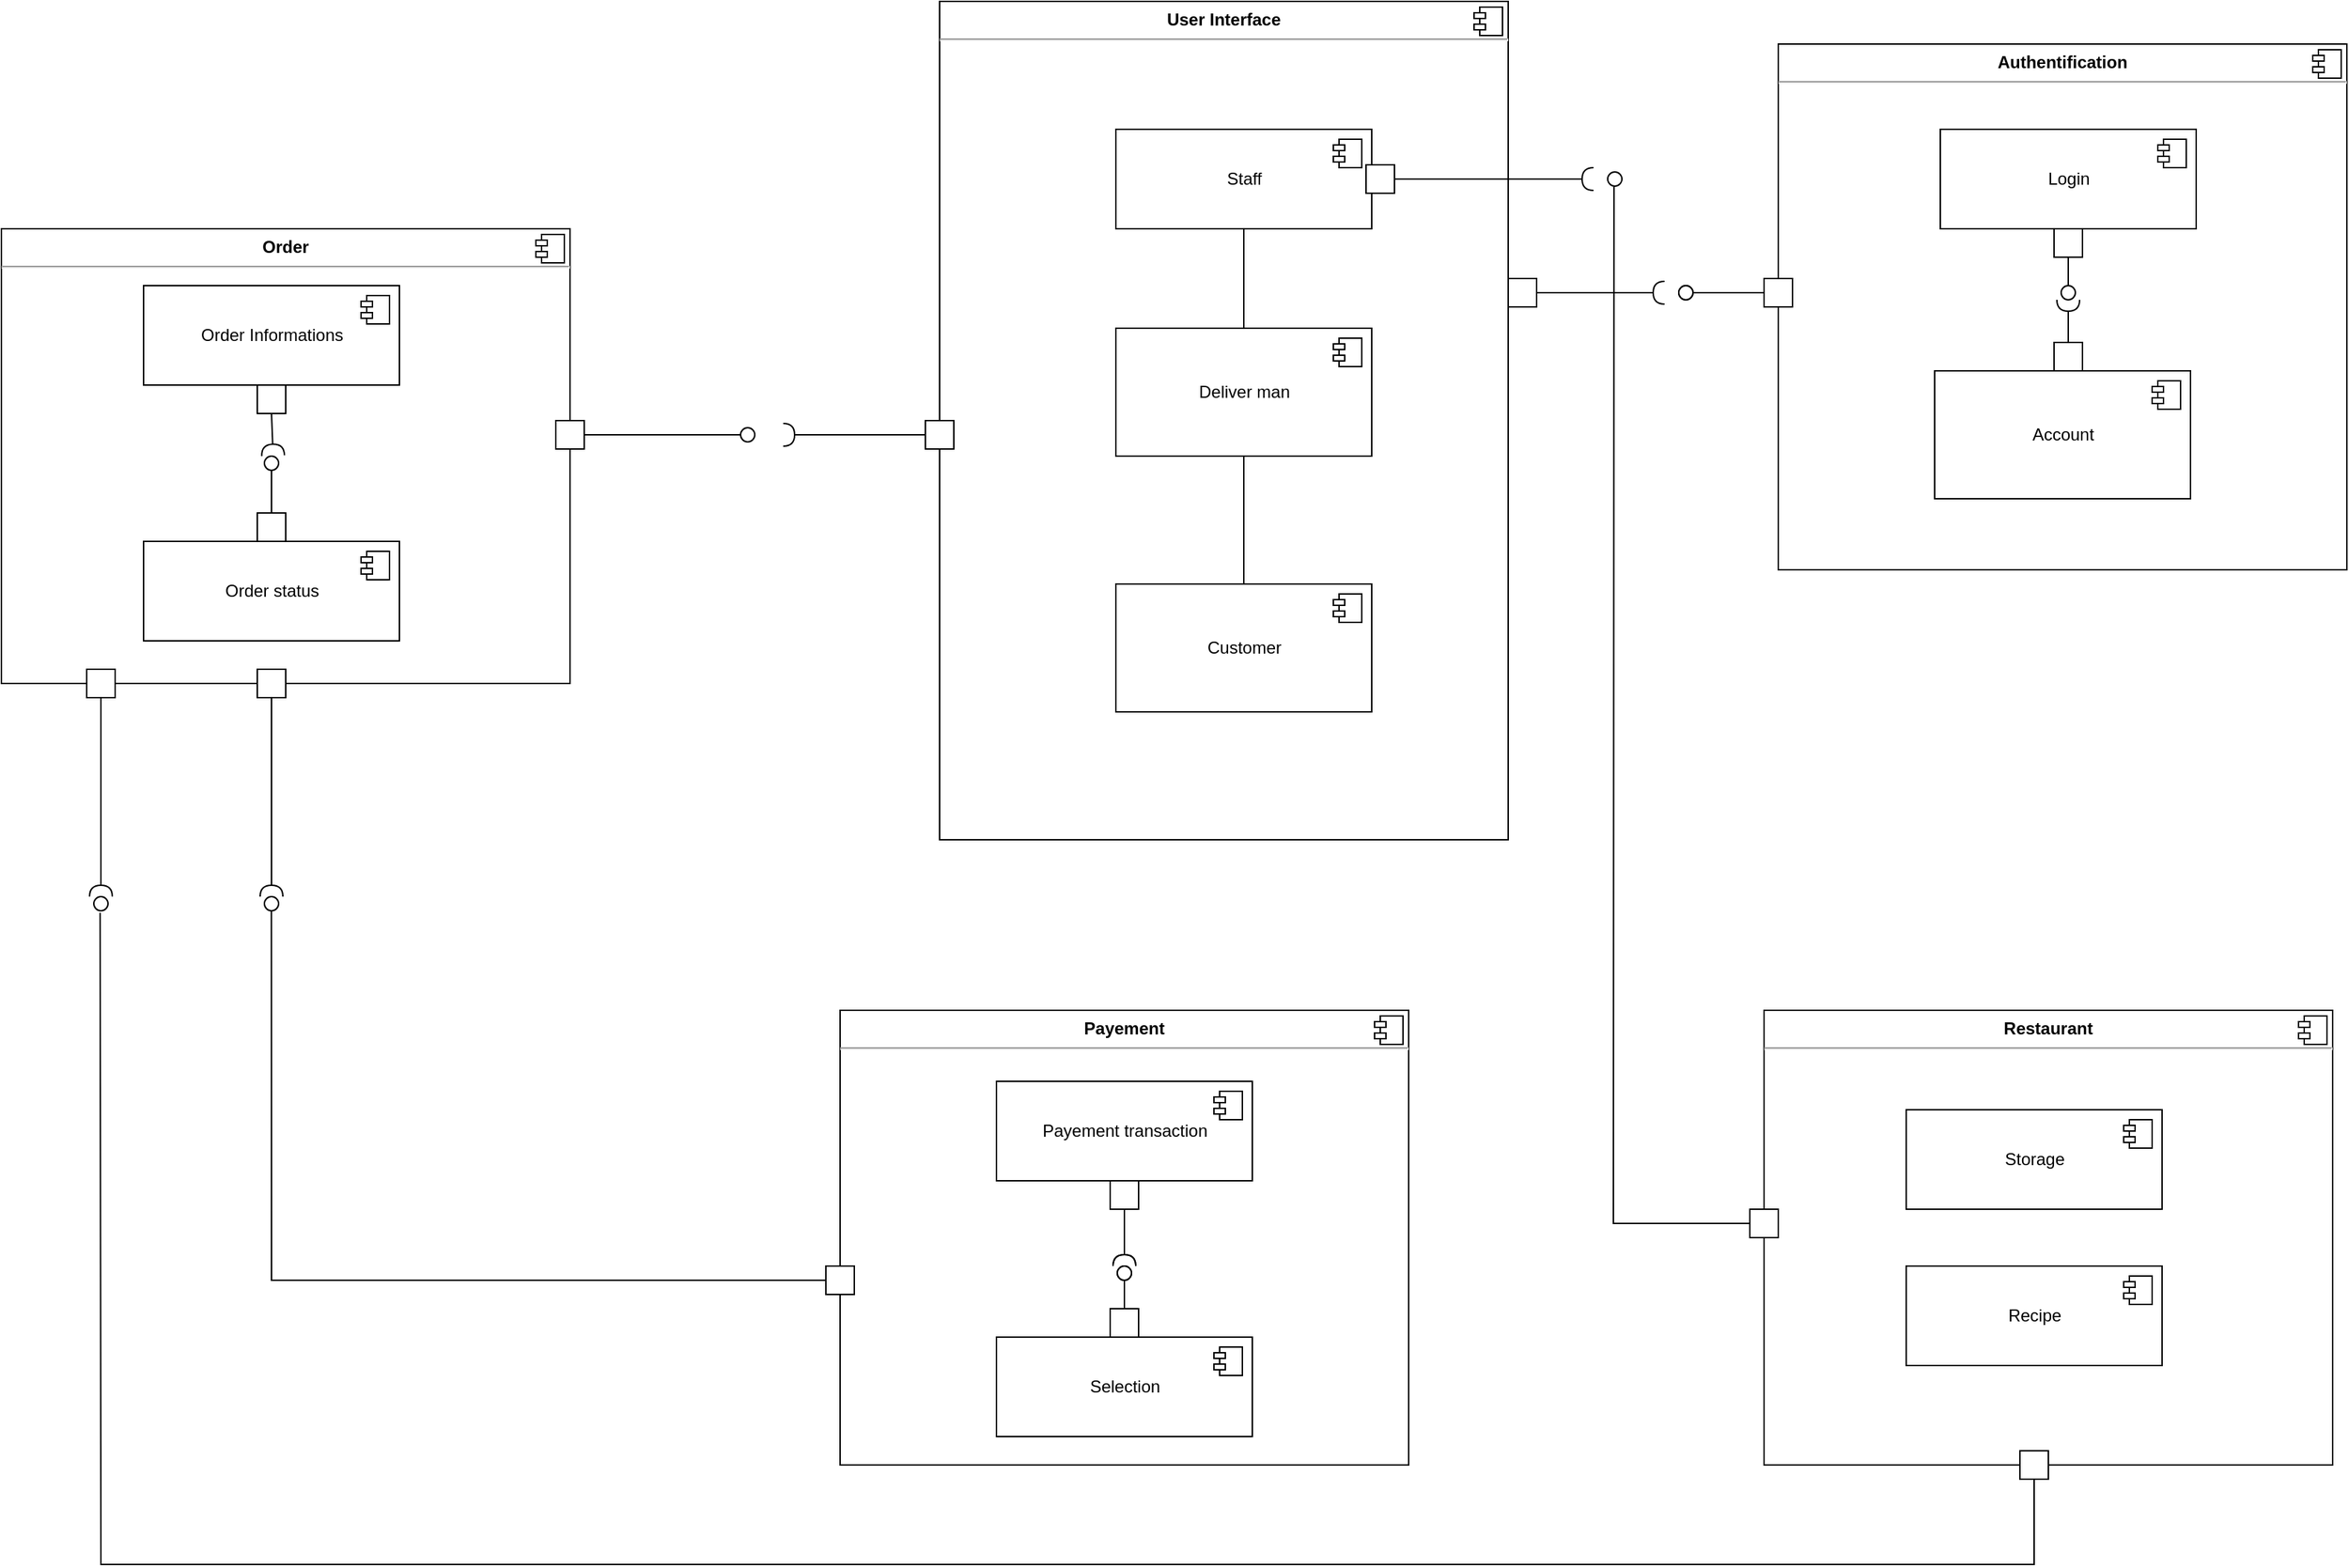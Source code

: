 <mxfile version="14.6.11" type="device"><diagram id="FloPJX0pUpzcC0EUmURW" name="Page-1"><mxGraphModel dx="2331" dy="377" grid="1" gridSize="10" guides="1" tooltips="1" connect="1" arrows="1" fold="1" page="1" pageScale="1" pageWidth="827" pageHeight="1169" math="0" shadow="0"><root><mxCell id="0"/><mxCell id="1" parent="0"/><mxCell id="NtSYsegN15gNgxCsm4p8-1" value="&lt;p style=&quot;margin: 0px ; margin-top: 6px ; text-align: center&quot;&gt;&lt;b&gt;Authentification&lt;/b&gt;&lt;br&gt;&lt;/p&gt;&lt;hr&gt;&lt;p style=&quot;margin: 0px ; margin-left: 8px&quot;&gt;&lt;br&gt;&lt;/p&gt;" style="align=left;overflow=fill;html=1;dropTarget=0;" parent="1" vertex="1"><mxGeometry x="300" y="100" width="400" height="370" as="geometry"/></mxCell><mxCell id="NtSYsegN15gNgxCsm4p8-2" value="" style="shape=component;jettyWidth=8;jettyHeight=4;" parent="NtSYsegN15gNgxCsm4p8-1" vertex="1"><mxGeometry x="1" width="20" height="20" relative="1" as="geometry"><mxPoint x="-24" y="4" as="offset"/></mxGeometry></mxCell><mxCell id="NtSYsegN15gNgxCsm4p8-3" value="Login" style="html=1;dropTarget=0;" parent="1" vertex="1"><mxGeometry x="414" y="160" width="180" height="70" as="geometry"/></mxCell><mxCell id="NtSYsegN15gNgxCsm4p8-4" value="" style="shape=module;jettyWidth=8;jettyHeight=4;" parent="NtSYsegN15gNgxCsm4p8-3" vertex="1"><mxGeometry x="1" width="20" height="20" relative="1" as="geometry"><mxPoint x="-27" y="7" as="offset"/></mxGeometry></mxCell><mxCell id="NtSYsegN15gNgxCsm4p8-5" value="Account" style="html=1;dropTarget=0;" parent="1" vertex="1"><mxGeometry x="410" y="330" width="180" height="90" as="geometry"/></mxCell><mxCell id="NtSYsegN15gNgxCsm4p8-6" value="" style="shape=module;jettyWidth=8;jettyHeight=4;" parent="NtSYsegN15gNgxCsm4p8-5" vertex="1"><mxGeometry x="1" width="20" height="20" relative="1" as="geometry"><mxPoint x="-27" y="7" as="offset"/></mxGeometry></mxCell><mxCell id="NtSYsegN15gNgxCsm4p8-10" value="" style="whiteSpace=wrap;html=1;aspect=fixed;" parent="1" vertex="1"><mxGeometry x="494" y="230" width="20" height="20" as="geometry"/></mxCell><mxCell id="NtSYsegN15gNgxCsm4p8-11" value="" style="whiteSpace=wrap;html=1;aspect=fixed;" parent="1" vertex="1"><mxGeometry x="494" y="310" width="20" height="20" as="geometry"/></mxCell><mxCell id="NtSYsegN15gNgxCsm4p8-15" value="" style="rounded=0;orthogonalLoop=1;jettySize=auto;html=1;endArrow=none;endFill=0;exitX=0.5;exitY=1;exitDx=0;exitDy=0;" parent="1" source="NtSYsegN15gNgxCsm4p8-10" target="NtSYsegN15gNgxCsm4p8-17" edge="1"><mxGeometry relative="1" as="geometry"><mxPoint x="370" y="405" as="sourcePoint"/></mxGeometry></mxCell><mxCell id="NtSYsegN15gNgxCsm4p8-16" value="" style="rounded=0;orthogonalLoop=1;jettySize=auto;html=1;endArrow=halfCircle;endFill=0;endSize=6;strokeWidth=1;exitX=0.5;exitY=0;exitDx=0;exitDy=0;" parent="1" source="NtSYsegN15gNgxCsm4p8-11" target="NtSYsegN15gNgxCsm4p8-17" edge="1"><mxGeometry relative="1" as="geometry"><mxPoint x="503.5" y="300" as="sourcePoint"/><mxPoint x="503.5" y="290" as="targetPoint"/></mxGeometry></mxCell><mxCell id="NtSYsegN15gNgxCsm4p8-17" value="" style="ellipse;whiteSpace=wrap;html=1;fontFamily=Helvetica;fontSize=12;fontColor=#000000;align=center;strokeColor=#000000;fillColor=#ffffff;points=[];aspect=fixed;resizable=0;" parent="1" vertex="1"><mxGeometry x="499" y="270" width="10" height="10" as="geometry"/></mxCell><mxCell id="NtSYsegN15gNgxCsm4p8-18" value="&lt;p style=&quot;margin: 0px ; margin-top: 6px ; text-align: center&quot;&gt;&lt;b&gt;User Interface&lt;/b&gt;&lt;br&gt;&lt;/p&gt;&lt;hr&gt;&lt;p style=&quot;margin: 0px ; margin-left: 8px&quot;&gt;&lt;br&gt;&lt;/p&gt;" style="align=left;overflow=fill;html=1;dropTarget=0;" parent="1" vertex="1"><mxGeometry x="-290" y="70" width="400" height="590" as="geometry"/></mxCell><mxCell id="NtSYsegN15gNgxCsm4p8-19" value="" style="shape=component;jettyWidth=8;jettyHeight=4;" parent="NtSYsegN15gNgxCsm4p8-18" vertex="1"><mxGeometry x="1" width="20" height="20" relative="1" as="geometry"><mxPoint x="-24" y="4" as="offset"/></mxGeometry></mxCell><mxCell id="NtSYsegN15gNgxCsm4p8-20" value="Staff" style="html=1;dropTarget=0;" parent="1" vertex="1"><mxGeometry x="-166" y="160" width="180" height="70" as="geometry"/></mxCell><mxCell id="NtSYsegN15gNgxCsm4p8-21" value="" style="shape=module;jettyWidth=8;jettyHeight=4;" parent="NtSYsegN15gNgxCsm4p8-20" vertex="1"><mxGeometry x="1" width="20" height="20" relative="1" as="geometry"><mxPoint x="-27" y="7" as="offset"/></mxGeometry></mxCell><mxCell id="NtSYsegN15gNgxCsm4p8-22" value="Deliver man" style="html=1;dropTarget=0;" parent="1" vertex="1"><mxGeometry x="-166" y="300" width="180" height="90" as="geometry"/></mxCell><mxCell id="NtSYsegN15gNgxCsm4p8-23" value="" style="shape=module;jettyWidth=8;jettyHeight=4;" parent="NtSYsegN15gNgxCsm4p8-22" vertex="1"><mxGeometry x="1" width="20" height="20" relative="1" as="geometry"><mxPoint x="-27" y="7" as="offset"/></mxGeometry></mxCell><mxCell id="NtSYsegN15gNgxCsm4p8-30" value="Customer" style="html=1;dropTarget=0;" parent="1" vertex="1"><mxGeometry x="-166" y="480" width="180" height="90" as="geometry"/></mxCell><mxCell id="NtSYsegN15gNgxCsm4p8-31" value="" style="shape=module;jettyWidth=8;jettyHeight=4;" parent="NtSYsegN15gNgxCsm4p8-30" vertex="1"><mxGeometry x="1" width="20" height="20" relative="1" as="geometry"><mxPoint x="-27" y="7" as="offset"/></mxGeometry></mxCell><mxCell id="NtSYsegN15gNgxCsm4p8-32" value="" style="whiteSpace=wrap;html=1;aspect=fixed;" parent="1" vertex="1"><mxGeometry x="290" y="265" width="20" height="20" as="geometry"/></mxCell><mxCell id="NtSYsegN15gNgxCsm4p8-33" value="" style="whiteSpace=wrap;html=1;aspect=fixed;" parent="1" vertex="1"><mxGeometry x="110" y="265" width="20" height="20" as="geometry"/></mxCell><mxCell id="NtSYsegN15gNgxCsm4p8-37" value="" style="rounded=0;orthogonalLoop=1;jettySize=auto;html=1;endArrow=none;endFill=0;entryX=0;entryY=0.5;entryDx=0;entryDy=0;startArrow=none;" parent="1" source="NtSYsegN15gNgxCsm4p8-39" target="NtSYsegN15gNgxCsm4p8-32" edge="1"><mxGeometry relative="1" as="geometry"><mxPoint x="240" y="275" as="sourcePoint"/><mxPoint x="190" y="275" as="targetPoint"/></mxGeometry></mxCell><mxCell id="NtSYsegN15gNgxCsm4p8-38" value="" style="rounded=0;orthogonalLoop=1;jettySize=auto;html=1;endArrow=halfCircle;endFill=0;endSize=6;strokeWidth=1;exitX=1;exitY=0.5;exitDx=0;exitDy=0;" parent="1" source="NtSYsegN15gNgxCsm4p8-33" edge="1"><mxGeometry relative="1" as="geometry"><mxPoint x="190" y="260" as="sourcePoint"/><mxPoint x="220" y="275" as="targetPoint"/></mxGeometry></mxCell><mxCell id="NtSYsegN15gNgxCsm4p8-41" value="" style="endArrow=none;html=1;entryX=0.5;entryY=1;entryDx=0;entryDy=0;exitX=0.5;exitY=0;exitDx=0;exitDy=0;" parent="1" source="NtSYsegN15gNgxCsm4p8-22" target="NtSYsegN15gNgxCsm4p8-20" edge="1"><mxGeometry width="50" height="50" relative="1" as="geometry"><mxPoint x="-200" y="350" as="sourcePoint"/><mxPoint x="-150" y="300" as="targetPoint"/></mxGeometry></mxCell><mxCell id="NtSYsegN15gNgxCsm4p8-42" value="" style="endArrow=none;html=1;entryX=0.5;entryY=1;entryDx=0;entryDy=0;exitX=0.5;exitY=0;exitDx=0;exitDy=0;" parent="1" source="NtSYsegN15gNgxCsm4p8-30" target="NtSYsegN15gNgxCsm4p8-22" edge="1"><mxGeometry width="50" height="50" relative="1" as="geometry"><mxPoint x="-66" y="310" as="sourcePoint"/><mxPoint x="-66" y="240" as="targetPoint"/></mxGeometry></mxCell><mxCell id="NtSYsegN15gNgxCsm4p8-43" value="&lt;p style=&quot;margin: 0px ; margin-top: 6px ; text-align: center&quot;&gt;&lt;b&gt;Order&lt;/b&gt;&lt;br&gt;&lt;/p&gt;&lt;hr&gt;&lt;p style=&quot;margin: 0px ; margin-left: 8px&quot;&gt;&lt;br&gt;&lt;/p&gt;" style="align=left;overflow=fill;html=1;dropTarget=0;" parent="1" vertex="1"><mxGeometry x="-950" y="230" width="400" height="320" as="geometry"/></mxCell><mxCell id="NtSYsegN15gNgxCsm4p8-44" value="" style="shape=component;jettyWidth=8;jettyHeight=4;" parent="NtSYsegN15gNgxCsm4p8-43" vertex="1"><mxGeometry x="1" width="20" height="20" relative="1" as="geometry"><mxPoint x="-24" y="4" as="offset"/></mxGeometry></mxCell><mxCell id="NtSYsegN15gNgxCsm4p8-45" value="Order Informations" style="html=1;dropTarget=0;" parent="1" vertex="1"><mxGeometry x="-850" y="270" width="180" height="70" as="geometry"/></mxCell><mxCell id="NtSYsegN15gNgxCsm4p8-46" value="" style="shape=module;jettyWidth=8;jettyHeight=4;" parent="NtSYsegN15gNgxCsm4p8-45" vertex="1"><mxGeometry x="1" width="20" height="20" relative="1" as="geometry"><mxPoint x="-27" y="7" as="offset"/></mxGeometry></mxCell><mxCell id="NtSYsegN15gNgxCsm4p8-55" value="Order status" style="html=1;dropTarget=0;" parent="1" vertex="1"><mxGeometry x="-850" y="450" width="180" height="70" as="geometry"/></mxCell><mxCell id="NtSYsegN15gNgxCsm4p8-56" value="" style="shape=module;jettyWidth=8;jettyHeight=4;" parent="NtSYsegN15gNgxCsm4p8-55" vertex="1"><mxGeometry x="1" width="20" height="20" relative="1" as="geometry"><mxPoint x="-27" y="7" as="offset"/></mxGeometry></mxCell><mxCell id="NtSYsegN15gNgxCsm4p8-57" value="&lt;p style=&quot;margin: 0px ; margin-top: 6px ; text-align: center&quot;&gt;&lt;b&gt;Restaurant&lt;/b&gt;&lt;br&gt;&lt;/p&gt;&lt;hr&gt;&lt;p style=&quot;margin: 0px ; margin-left: 8px&quot;&gt;&lt;br&gt;&lt;/p&gt;" style="align=left;overflow=fill;html=1;dropTarget=0;" parent="1" vertex="1"><mxGeometry x="290" y="780" width="400" height="320" as="geometry"/></mxCell><mxCell id="NtSYsegN15gNgxCsm4p8-58" value="" style="shape=component;jettyWidth=8;jettyHeight=4;" parent="NtSYsegN15gNgxCsm4p8-57" vertex="1"><mxGeometry x="1" width="20" height="20" relative="1" as="geometry"><mxPoint x="-24" y="4" as="offset"/></mxGeometry></mxCell><mxCell id="NtSYsegN15gNgxCsm4p8-59" value="Storage" style="html=1;dropTarget=0;" parent="1" vertex="1"><mxGeometry x="390" y="850" width="180" height="70" as="geometry"/></mxCell><mxCell id="NtSYsegN15gNgxCsm4p8-60" value="" style="shape=module;jettyWidth=8;jettyHeight=4;" parent="NtSYsegN15gNgxCsm4p8-59" vertex="1"><mxGeometry x="1" width="20" height="20" relative="1" as="geometry"><mxPoint x="-27" y="7" as="offset"/></mxGeometry></mxCell><mxCell id="NtSYsegN15gNgxCsm4p8-61" value="Recipe" style="html=1;dropTarget=0;" parent="1" vertex="1"><mxGeometry x="390" y="960" width="180" height="70" as="geometry"/></mxCell><mxCell id="NtSYsegN15gNgxCsm4p8-62" value="" style="shape=module;jettyWidth=8;jettyHeight=4;" parent="NtSYsegN15gNgxCsm4p8-61" vertex="1"><mxGeometry x="1" width="20" height="20" relative="1" as="geometry"><mxPoint x="-27" y="7" as="offset"/></mxGeometry></mxCell><mxCell id="NtSYsegN15gNgxCsm4p8-63" value="&lt;p style=&quot;margin: 0px ; margin-top: 6px ; text-align: center&quot;&gt;&lt;b&gt;Payement&lt;/b&gt;&lt;br&gt;&lt;/p&gt;&lt;hr&gt;&lt;p style=&quot;margin: 0px ; margin-left: 8px&quot;&gt;&lt;br&gt;&lt;/p&gt;" style="align=left;overflow=fill;html=1;dropTarget=0;" parent="1" vertex="1"><mxGeometry x="-360" y="780" width="400" height="320" as="geometry"/></mxCell><mxCell id="NtSYsegN15gNgxCsm4p8-64" value="" style="shape=component;jettyWidth=8;jettyHeight=4;" parent="NtSYsegN15gNgxCsm4p8-63" vertex="1"><mxGeometry x="1" width="20" height="20" relative="1" as="geometry"><mxPoint x="-24" y="4" as="offset"/></mxGeometry></mxCell><mxCell id="NtSYsegN15gNgxCsm4p8-65" value="Payement transaction" style="html=1;dropTarget=0;" parent="1" vertex="1"><mxGeometry x="-250" y="830" width="180" height="70" as="geometry"/></mxCell><mxCell id="NtSYsegN15gNgxCsm4p8-66" value="" style="shape=module;jettyWidth=8;jettyHeight=4;" parent="NtSYsegN15gNgxCsm4p8-65" vertex="1"><mxGeometry x="1" width="20" height="20" relative="1" as="geometry"><mxPoint x="-27" y="7" as="offset"/></mxGeometry></mxCell><mxCell id="NtSYsegN15gNgxCsm4p8-67" value="Selection" style="html=1;dropTarget=0;" parent="1" vertex="1"><mxGeometry x="-250" y="1010" width="180" height="70" as="geometry"/></mxCell><mxCell id="NtSYsegN15gNgxCsm4p8-68" value="" style="shape=module;jettyWidth=8;jettyHeight=4;" parent="NtSYsegN15gNgxCsm4p8-67" vertex="1"><mxGeometry x="1" width="20" height="20" relative="1" as="geometry"><mxPoint x="-27" y="7" as="offset"/></mxGeometry></mxCell><mxCell id="NtSYsegN15gNgxCsm4p8-70" value="" style="whiteSpace=wrap;html=1;aspect=fixed;" parent="1" vertex="1"><mxGeometry x="280" y="920" width="20" height="20" as="geometry"/></mxCell><mxCell id="NtSYsegN15gNgxCsm4p8-71" value="" style="whiteSpace=wrap;html=1;aspect=fixed;" parent="1" vertex="1"><mxGeometry x="-370" y="960" width="20" height="20" as="geometry"/></mxCell><mxCell id="NtSYsegN15gNgxCsm4p8-72" value="" style="whiteSpace=wrap;html=1;aspect=fixed;" parent="1" vertex="1"><mxGeometry x="-770" y="540" width="20" height="20" as="geometry"/></mxCell><mxCell id="NtSYsegN15gNgxCsm4p8-73" value="" style="whiteSpace=wrap;html=1;aspect=fixed;" parent="1" vertex="1"><mxGeometry x="-560" y="365" width="20" height="20" as="geometry"/></mxCell><mxCell id="NtSYsegN15gNgxCsm4p8-79" value="" style="whiteSpace=wrap;html=1;aspect=fixed;" parent="1" vertex="1"><mxGeometry x="10" y="185" width="20" height="20" as="geometry"/></mxCell><mxCell id="NtSYsegN15gNgxCsm4p8-80" value="" style="rounded=0;orthogonalLoop=1;jettySize=auto;html=1;endArrow=halfCircle;endFill=0;endSize=6;strokeWidth=1;exitX=0;exitY=0.5;exitDx=0;exitDy=0;" parent="1" source="NtSYsegN15gNgxCsm4p8-84" edge="1"><mxGeometry relative="1" as="geometry"><mxPoint x="140.0" y="285" as="sourcePoint"/><mxPoint x="-400" y="375" as="targetPoint"/></mxGeometry></mxCell><mxCell id="NtSYsegN15gNgxCsm4p8-81" value="" style="rounded=0;orthogonalLoop=1;jettySize=auto;html=1;endArrow=halfCircle;endFill=0;endSize=6;strokeWidth=1;exitX=1;exitY=0.5;exitDx=0;exitDy=0;" parent="1" source="NtSYsegN15gNgxCsm4p8-79" edge="1"><mxGeometry relative="1" as="geometry"><mxPoint x="150.0" y="295" as="sourcePoint"/><mxPoint x="170" y="195" as="targetPoint"/></mxGeometry></mxCell><mxCell id="NtSYsegN15gNgxCsm4p8-82" value="" style="rounded=0;orthogonalLoop=1;jettySize=auto;html=1;endArrow=halfCircle;endFill=0;endSize=6;strokeWidth=1;exitX=0.5;exitY=1;exitDx=0;exitDy=0;" parent="1" source="NtSYsegN15gNgxCsm4p8-109" edge="1"><mxGeometry relative="1" as="geometry"><mxPoint x="-170" y="940" as="sourcePoint"/><mxPoint x="-160" y="960" as="targetPoint"/></mxGeometry></mxCell><mxCell id="NtSYsegN15gNgxCsm4p8-83" value="" style="rounded=0;orthogonalLoop=1;jettySize=auto;html=1;endArrow=halfCircle;endFill=0;endSize=6;strokeWidth=1;exitX=0.5;exitY=1;exitDx=0;exitDy=0;entryX=0.614;entryY=-0.033;entryDx=0;entryDy=0;entryPerimeter=0;" parent="1" source="NtSYsegN15gNgxCsm4p8-127" edge="1" target="NtSYsegN15gNgxCsm4p8-105"><mxGeometry relative="1" as="geometry"><mxPoint x="-758" y="370" as="sourcePoint"/><mxPoint x="-758" y="390" as="targetPoint"/></mxGeometry></mxCell><mxCell id="NtSYsegN15gNgxCsm4p8-84" value="" style="whiteSpace=wrap;html=1;aspect=fixed;" parent="1" vertex="1"><mxGeometry x="-300" y="365" width="20" height="20" as="geometry"/></mxCell><mxCell id="NtSYsegN15gNgxCsm4p8-39" value="" style="ellipse;whiteSpace=wrap;html=1;fontFamily=Helvetica;fontSize=12;fontColor=#000000;align=center;strokeColor=#000000;fillColor=#ffffff;points=[];aspect=fixed;resizable=0;" parent="1" vertex="1"><mxGeometry x="230" y="270" width="10" height="10" as="geometry"/></mxCell><mxCell id="NtSYsegN15gNgxCsm4p8-90" value="" style="ellipse;whiteSpace=wrap;html=1;fontFamily=Helvetica;fontSize=12;fontColor=#000000;align=center;strokeColor=#000000;fillColor=#ffffff;points=[];aspect=fixed;resizable=0;" parent="1" vertex="1"><mxGeometry x="230" y="270" width="10" height="10" as="geometry"/></mxCell><mxCell id="NtSYsegN15gNgxCsm4p8-91" value="" style="rounded=0;orthogonalLoop=1;jettySize=auto;html=1;endArrow=none;endFill=0;startArrow=none;" parent="1" source="NtSYsegN15gNgxCsm4p8-92" edge="1"><mxGeometry relative="1" as="geometry"><mxPoint x="230" y="540" as="sourcePoint"/><mxPoint x="-160" y="990" as="targetPoint"/></mxGeometry></mxCell><mxCell id="NtSYsegN15gNgxCsm4p8-92" value="" style="ellipse;whiteSpace=wrap;html=1;fontFamily=Helvetica;fontSize=12;fontColor=#000000;align=center;strokeColor=#000000;fillColor=#ffffff;points=[];aspect=fixed;resizable=0;" parent="1" vertex="1"><mxGeometry x="-165" y="960" width="10" height="10" as="geometry"/></mxCell><mxCell id="NtSYsegN15gNgxCsm4p8-93" value="" style="rounded=0;orthogonalLoop=1;jettySize=auto;html=1;endArrow=none;endFill=0;entryX=0;entryY=0.5;entryDx=0;entryDy=0;startArrow=none;exitX=0.443;exitY=1.043;exitDx=0;exitDy=0;exitPerimeter=0;" parent="1" source="NtSYsegN15gNgxCsm4p8-94" target="NtSYsegN15gNgxCsm4p8-70" edge="1"><mxGeometry relative="1" as="geometry"><mxPoint x="187" y="519" as="sourcePoint"/><mxPoint x="310" y="295" as="targetPoint"/><Array as="points"><mxPoint x="184" y="930"/></Array></mxGeometry></mxCell><mxCell id="NtSYsegN15gNgxCsm4p8-94" value="" style="ellipse;whiteSpace=wrap;html=1;fontFamily=Helvetica;fontSize=12;fontColor=#000000;align=center;strokeColor=#000000;fillColor=#ffffff;points=[];aspect=fixed;resizable=0;" parent="1" vertex="1"><mxGeometry x="180" y="190" width="10" height="10" as="geometry"/></mxCell><mxCell id="NtSYsegN15gNgxCsm4p8-95" value="" style="rounded=0;orthogonalLoop=1;jettySize=auto;html=1;endArrow=none;endFill=0;startArrow=none;entryX=0;entryY=0.5;entryDx=0;entryDy=0;exitX=0.49;exitY=0.988;exitDx=0;exitDy=0;exitPerimeter=0;" parent="1" target="NtSYsegN15gNgxCsm4p8-71" edge="1" source="NtSYsegN15gNgxCsm4p8-96"><mxGeometry relative="1" as="geometry"><mxPoint x="-760" y="713" as="sourcePoint"/><mxPoint x="-510" y="920" as="targetPoint"/><Array as="points"><mxPoint x="-760" y="970"/></Array></mxGeometry></mxCell><mxCell id="NtSYsegN15gNgxCsm4p8-97" value="" style="rounded=0;orthogonalLoop=1;jettySize=auto;html=1;endArrow=none;endFill=0;entryX=1;entryY=0.5;entryDx=0;entryDy=0;startArrow=none;" parent="1" target="NtSYsegN15gNgxCsm4p8-73" edge="1"><mxGeometry relative="1" as="geometry"><mxPoint x="-430" y="375" as="sourcePoint"/><mxPoint x="330" y="315" as="targetPoint"/></mxGeometry></mxCell><mxCell id="NtSYsegN15gNgxCsm4p8-98" value="" style="ellipse;whiteSpace=wrap;html=1;fontFamily=Helvetica;fontSize=12;fontColor=#000000;align=center;strokeColor=#000000;fillColor=#ffffff;points=[];aspect=fixed;resizable=0;" parent="1" vertex="1"><mxGeometry x="-430" y="370" width="10" height="10" as="geometry"/></mxCell><mxCell id="NtSYsegN15gNgxCsm4p8-99" value="" style="rounded=0;orthogonalLoop=1;jettySize=auto;html=1;endArrow=halfCircle;endFill=0;endSize=6;strokeWidth=1;exitX=0.5;exitY=1;exitDx=0;exitDy=0;" parent="1" source="NtSYsegN15gNgxCsm4p8-72" edge="1"><mxGeometry relative="1" as="geometry"><mxPoint x="-290.0" y="385" as="sourcePoint"/><mxPoint x="-760" y="700" as="targetPoint"/></mxGeometry></mxCell><mxCell id="NtSYsegN15gNgxCsm4p8-96" value="" style="ellipse;whiteSpace=wrap;html=1;fontFamily=Helvetica;fontSize=12;fontColor=#000000;align=center;strokeColor=#000000;fillColor=#ffffff;points=[];aspect=fixed;resizable=0;" parent="1" vertex="1"><mxGeometry x="-765" y="700" width="10" height="10" as="geometry"/></mxCell><mxCell id="NtSYsegN15gNgxCsm4p8-104" value="" style="rounded=0;orthogonalLoop=1;jettySize=auto;html=1;endArrow=none;endFill=0;startArrow=none;" parent="1" source="NtSYsegN15gNgxCsm4p8-126" edge="1"><mxGeometry relative="1" as="geometry"><mxPoint x="-369" y="-10" as="sourcePoint"/><mxPoint x="-760" y="440" as="targetPoint"/></mxGeometry></mxCell><mxCell id="NtSYsegN15gNgxCsm4p8-105" value="" style="ellipse;whiteSpace=wrap;html=1;fontFamily=Helvetica;fontSize=12;fontColor=#000000;align=center;strokeColor=#000000;fillColor=#ffffff;points=[];aspect=fixed;resizable=0;" parent="1" vertex="1"><mxGeometry x="-765" y="390" width="10" height="10" as="geometry"/></mxCell><mxCell id="NtSYsegN15gNgxCsm4p8-108" value="" style="whiteSpace=wrap;html=1;aspect=fixed;" parent="1" vertex="1"><mxGeometry x="-170" y="990" width="20" height="20" as="geometry"/></mxCell><mxCell id="NtSYsegN15gNgxCsm4p8-109" value="" style="whiteSpace=wrap;html=1;aspect=fixed;" parent="1" vertex="1"><mxGeometry x="-170" y="900" width="20" height="20" as="geometry"/></mxCell><mxCell id="NtSYsegN15gNgxCsm4p8-116" value="" style="whiteSpace=wrap;html=1;aspect=fixed;" parent="1" vertex="1"><mxGeometry x="-170" y="900" width="20" height="20" as="geometry"/></mxCell><mxCell id="NtSYsegN15gNgxCsm4p8-117" value="" style="rounded=0;orthogonalLoop=1;jettySize=auto;html=1;endArrow=halfCircle;endFill=0;endSize=6;strokeWidth=1;exitX=0.5;exitY=1;exitDx=0;exitDy=0;" parent="1" source="NtSYsegN15gNgxCsm4p8-116" edge="1"><mxGeometry relative="1" as="geometry"><mxPoint x="-170" y="940" as="sourcePoint"/><mxPoint x="-160" y="960" as="targetPoint"/></mxGeometry></mxCell><mxCell id="NtSYsegN15gNgxCsm4p8-118" value="" style="ellipse;whiteSpace=wrap;html=1;fontFamily=Helvetica;fontSize=12;fontColor=#000000;align=center;strokeColor=#000000;fillColor=#ffffff;points=[];aspect=fixed;resizable=0;" parent="1" vertex="1"><mxGeometry x="-165" y="960" width="10" height="10" as="geometry"/></mxCell><mxCell id="NtSYsegN15gNgxCsm4p8-119" value="" style="whiteSpace=wrap;html=1;aspect=fixed;" parent="1" vertex="1"><mxGeometry x="-170" y="990" width="20" height="20" as="geometry"/></mxCell><mxCell id="NtSYsegN15gNgxCsm4p8-127" value="" style="whiteSpace=wrap;html=1;aspect=fixed;" parent="1" vertex="1"><mxGeometry x="-770" y="340" width="20" height="20" as="geometry"/></mxCell><mxCell id="hmCXEZaokYso121l_C5l-1" value="" style="whiteSpace=wrap;html=1;aspect=fixed;" vertex="1" parent="1"><mxGeometry x="-890" y="540" width="20" height="20" as="geometry"/></mxCell><mxCell id="hmCXEZaokYso121l_C5l-5" value="" style="rounded=0;orthogonalLoop=1;jettySize=auto;html=1;endArrow=none;endFill=0;startArrow=none;entryX=0.5;entryY=1;entryDx=0;entryDy=0;exitX=0.442;exitY=1.135;exitDx=0;exitDy=0;exitPerimeter=0;" edge="1" parent="1" source="hmCXEZaokYso121l_C5l-6"><mxGeometry relative="1" as="geometry"><mxPoint x="-880" y="720" as="sourcePoint"/><mxPoint x="480" y="1110" as="targetPoint"/><Array as="points"><mxPoint x="-880" y="1170"/><mxPoint x="480" y="1170"/></Array></mxGeometry></mxCell><mxCell id="hmCXEZaokYso121l_C5l-6" value="" style="ellipse;whiteSpace=wrap;html=1;fontFamily=Helvetica;fontSize=12;fontColor=#000000;align=center;strokeColor=#000000;fillColor=#ffffff;points=[];aspect=fixed;resizable=0;" vertex="1" parent="1"><mxGeometry x="-885" y="700" width="10" height="10" as="geometry"/></mxCell><mxCell id="hmCXEZaokYso121l_C5l-7" value="" style="rounded=0;orthogonalLoop=1;jettySize=auto;html=1;endArrow=halfCircle;endFill=0;endSize=6;strokeWidth=1;exitX=0.5;exitY=1;exitDx=0;exitDy=0;" edge="1" parent="1" source="hmCXEZaokYso121l_C5l-1"><mxGeometry relative="1" as="geometry"><mxPoint x="-871.43" y="560" as="sourcePoint"/><mxPoint x="-880" y="700" as="targetPoint"/></mxGeometry></mxCell><mxCell id="hmCXEZaokYso121l_C5l-10" value="" style="whiteSpace=wrap;html=1;aspect=fixed;" vertex="1" parent="1"><mxGeometry x="470" y="1090" width="20" height="20" as="geometry"/></mxCell><mxCell id="NtSYsegN15gNgxCsm4p8-126" value="" style="whiteSpace=wrap;html=1;aspect=fixed;" parent="1" vertex="1"><mxGeometry x="-770" y="430" width="20" height="20" as="geometry"/></mxCell><mxCell id="hmCXEZaokYso121l_C5l-12" value="" style="rounded=0;orthogonalLoop=1;jettySize=auto;html=1;endArrow=none;endFill=0;startArrow=none;" edge="1" parent="1" source="NtSYsegN15gNgxCsm4p8-105" target="NtSYsegN15gNgxCsm4p8-126"><mxGeometry relative="1" as="geometry"><mxPoint x="-760" y="400" as="sourcePoint"/><mxPoint x="-760" y="440" as="targetPoint"/></mxGeometry></mxCell></root></mxGraphModel></diagram></mxfile>